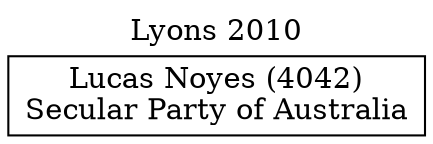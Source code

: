// House preference flow
digraph "Lucas Noyes (4042)_Lyons_2010" {
	graph [label="Lyons 2010" labelloc=t mclimit=10]
	node [shape=box]
	"Lucas Noyes (4042)" [label="Lucas Noyes (4042)
Secular Party of Australia"]
}
